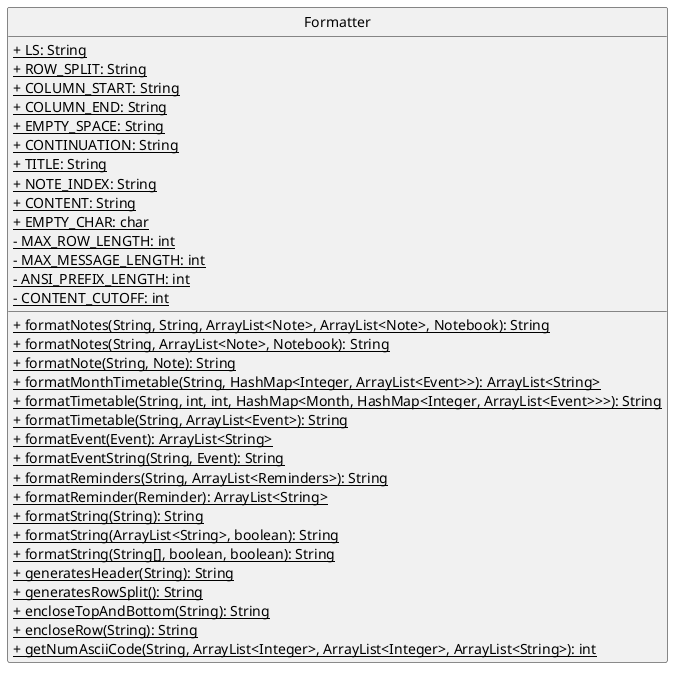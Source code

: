 @startuml

hide circle
skinparam classAttributeIconSize 0

class Formatter {
<u>+ LS: String
<u>+ ROW_SPLIT: String
<u>+ COLUMN_START: String
<u>+ COLUMN_END: String
<u>+ EMPTY_SPACE: String
<u>+ CONTINUATION: String
<u>+ TITLE: String
<u>+ NOTE_INDEX: String
<u>+ CONTENT: String
<u>+ EMPTY_CHAR: char
<u>- MAX_ROW_LENGTH: int
<u>- MAX_MESSAGE_LENGTH: int
<u>- ANSI_PREFIX_LENGTH: int
<u>- CONTENT_CUTOFF: int
<u>+ formatNotes(String, String, ArrayList<Note>, ArrayList<Note>, Notebook): String
<u>+ formatNotes(String, ArrayList<Note>, Notebook): String
<u>+ formatNote(String, Note): String
<u>+ formatMonthTimetable(String, HashMap<Integer, ArrayList<Event>>): ArrayList<String>
<u>+ formatTimetable(String, int, int, HashMap<Month, HashMap<Integer, ArrayList<Event>>>): String
<u>+ formatTimetable(String, ArrayList<Event>): String
<u>+ formatEvent(Event): ArrayList<String>
<u>+ formatEventString(String, Event): String
<u>+ formatReminders(String, ArrayList<Reminders>): String
<u>+ formatReminder(Reminder): ArrayList<String>
<u>+ formatString(String): String
<u>+ formatString(ArrayList<String>, boolean): String
<u>+ formatString(String[], boolean, boolean): String
<u>+ generatesHeader(String): String
<u>+ generatesRowSplit(): String
<u>+ encloseTopAndBottom(String): String
<u>+ encloseRow(String): String
<u>+ getNumAsciiCode(String, ArrayList<Integer>, ArrayList<Integer>, ArrayList<String>): int
}

@enduml